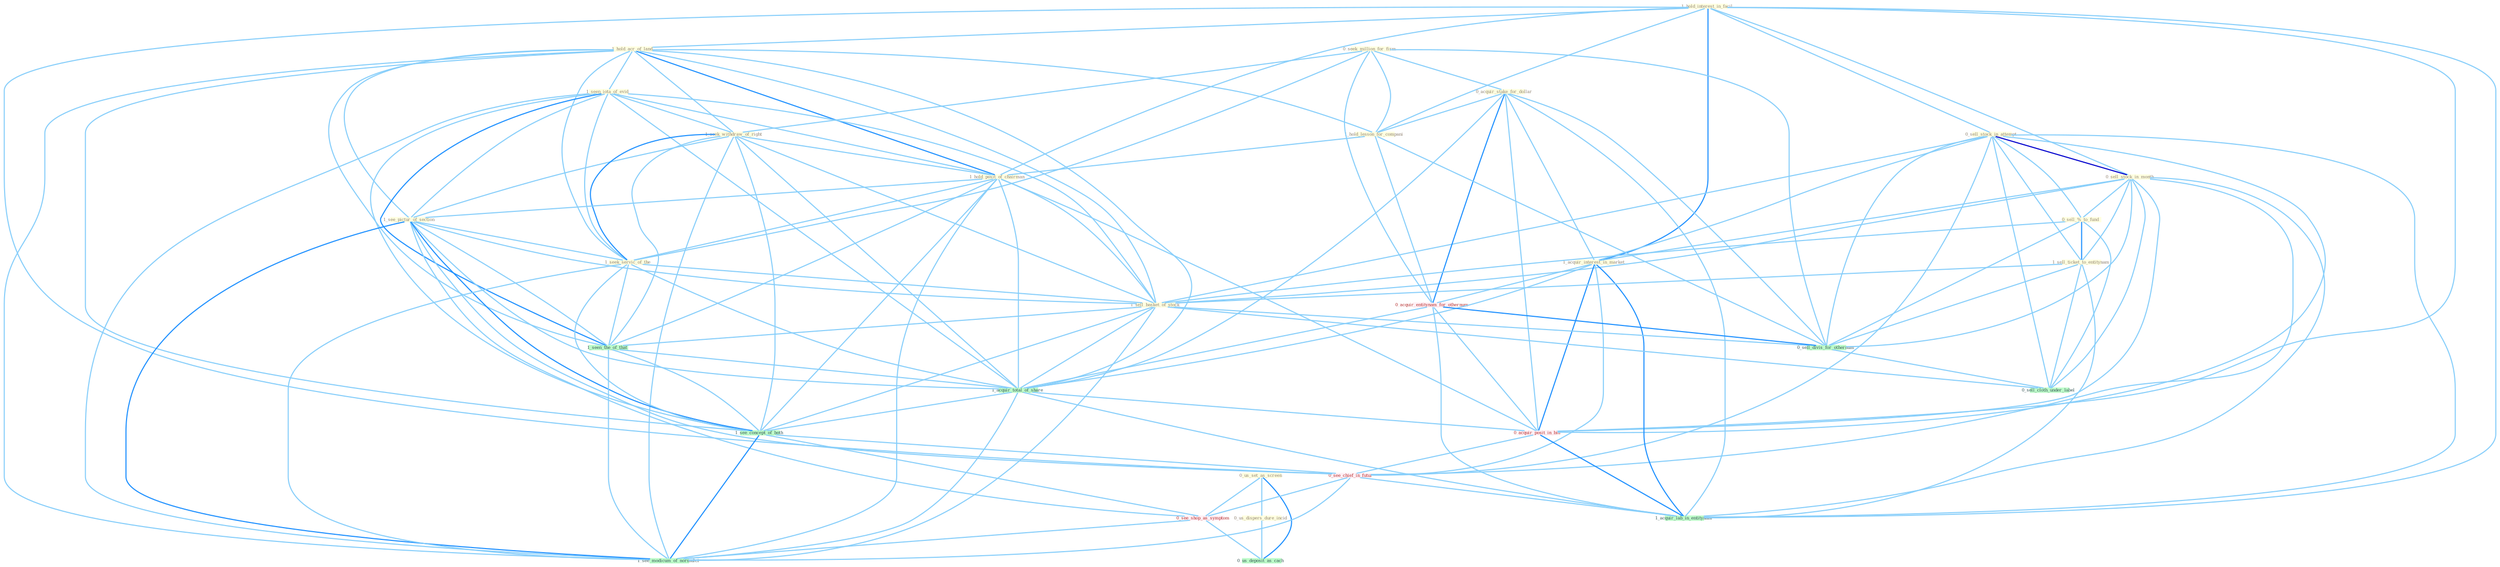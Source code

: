 Graph G{ 
    node
    [shape=polygon,style=filled,width=.5,height=.06,color="#BDFCC9",fixedsize=true,fontsize=4,
    fontcolor="#2f4f4f"];
    {node
    [color="#ffffe0", fontcolor="#8b7d6b"] "1_hold_interest_in_facil " "1_hold_acr_of_land " "0_sell_stock_in_attempt " "0_seek_million_for_firm " "0_sell_stock_in_month " "1_seen_iota_of_evid " "0_acquir_stake_for_dollar " "1_seek_withdraw_of_right " "1_hold_lesson_for_compani " "0_sell_%_to_fund " "1_hold_posit_of_chairman " "1_see_pictur_of_section " "1_acquir_interest_in_market " "0_us_set_as_screen " "0_us_dispers_dure_incid " "1_sell_ticket_to_entitynam " "1_seek_servic_of_the " "1_sell_basket_of_stock "}
{node [color="#fff0f5", fontcolor="#b22222"] "0_acquir_entitynam_for_othernum " "0_acquir_posit_in_bid " "0_see_chief_in_futur " "0_see_shop_as_symptom "}
edge [color="#B0E2FF"];

	"1_hold_interest_in_facil " -- "1_hold_acr_of_land " [w="1", color="#87cefa" ];
	"1_hold_interest_in_facil " -- "0_sell_stock_in_attempt " [w="1", color="#87cefa" ];
	"1_hold_interest_in_facil " -- "0_sell_stock_in_month " [w="1", color="#87cefa" ];
	"1_hold_interest_in_facil " -- "1_hold_lesson_for_compani " [w="1", color="#87cefa" ];
	"1_hold_interest_in_facil " -- "1_hold_posit_of_chairman " [w="1", color="#87cefa" ];
	"1_hold_interest_in_facil " -- "1_acquir_interest_in_market " [w="2", color="#1e90ff" , len=0.8];
	"1_hold_interest_in_facil " -- "0_acquir_posit_in_bid " [w="1", color="#87cefa" ];
	"1_hold_interest_in_facil " -- "0_see_chief_in_futur " [w="1", color="#87cefa" ];
	"1_hold_interest_in_facil " -- "1_acquir_lab_in_entitynam " [w="1", color="#87cefa" ];
	"1_hold_acr_of_land " -- "1_seen_iota_of_evid " [w="1", color="#87cefa" ];
	"1_hold_acr_of_land " -- "1_seek_withdraw_of_right " [w="1", color="#87cefa" ];
	"1_hold_acr_of_land " -- "1_hold_lesson_for_compani " [w="1", color="#87cefa" ];
	"1_hold_acr_of_land " -- "1_hold_posit_of_chairman " [w="2", color="#1e90ff" , len=0.8];
	"1_hold_acr_of_land " -- "1_see_pictur_of_section " [w="1", color="#87cefa" ];
	"1_hold_acr_of_land " -- "1_seek_servic_of_the " [w="1", color="#87cefa" ];
	"1_hold_acr_of_land " -- "1_sell_basket_of_stock " [w="1", color="#87cefa" ];
	"1_hold_acr_of_land " -- "1_seen_the_of_that " [w="1", color="#87cefa" ];
	"1_hold_acr_of_land " -- "1_acquir_total_of_share " [w="1", color="#87cefa" ];
	"1_hold_acr_of_land " -- "1_see_concept_of_both " [w="1", color="#87cefa" ];
	"1_hold_acr_of_land " -- "1_see_modicum_of_normalci " [w="1", color="#87cefa" ];
	"0_sell_stock_in_attempt " -- "0_sell_stock_in_month " [w="3", color="#0000cd" , len=0.6];
	"0_sell_stock_in_attempt " -- "0_sell_%_to_fund " [w="1", color="#87cefa" ];
	"0_sell_stock_in_attempt " -- "1_acquir_interest_in_market " [w="1", color="#87cefa" ];
	"0_sell_stock_in_attempt " -- "1_sell_ticket_to_entitynam " [w="1", color="#87cefa" ];
	"0_sell_stock_in_attempt " -- "1_sell_basket_of_stock " [w="1", color="#87cefa" ];
	"0_sell_stock_in_attempt " -- "0_sell_divis_for_othernum " [w="1", color="#87cefa" ];
	"0_sell_stock_in_attempt " -- "0_sell_cloth_under_label " [w="1", color="#87cefa" ];
	"0_sell_stock_in_attempt " -- "0_acquir_posit_in_bid " [w="1", color="#87cefa" ];
	"0_sell_stock_in_attempt " -- "0_see_chief_in_futur " [w="1", color="#87cefa" ];
	"0_sell_stock_in_attempt " -- "1_acquir_lab_in_entitynam " [w="1", color="#87cefa" ];
	"0_seek_million_for_firm " -- "0_acquir_stake_for_dollar " [w="1", color="#87cefa" ];
	"0_seek_million_for_firm " -- "1_seek_withdraw_of_right " [w="1", color="#87cefa" ];
	"0_seek_million_for_firm " -- "1_hold_lesson_for_compani " [w="1", color="#87cefa" ];
	"0_seek_million_for_firm " -- "1_seek_servic_of_the " [w="1", color="#87cefa" ];
	"0_seek_million_for_firm " -- "0_acquir_entitynam_for_othernum " [w="1", color="#87cefa" ];
	"0_seek_million_for_firm " -- "0_sell_divis_for_othernum " [w="1", color="#87cefa" ];
	"0_sell_stock_in_month " -- "0_sell_%_to_fund " [w="1", color="#87cefa" ];
	"0_sell_stock_in_month " -- "1_acquir_interest_in_market " [w="1", color="#87cefa" ];
	"0_sell_stock_in_month " -- "1_sell_ticket_to_entitynam " [w="1", color="#87cefa" ];
	"0_sell_stock_in_month " -- "1_sell_basket_of_stock " [w="1", color="#87cefa" ];
	"0_sell_stock_in_month " -- "0_sell_divis_for_othernum " [w="1", color="#87cefa" ];
	"0_sell_stock_in_month " -- "0_sell_cloth_under_label " [w="1", color="#87cefa" ];
	"0_sell_stock_in_month " -- "0_acquir_posit_in_bid " [w="1", color="#87cefa" ];
	"0_sell_stock_in_month " -- "0_see_chief_in_futur " [w="1", color="#87cefa" ];
	"0_sell_stock_in_month " -- "1_acquir_lab_in_entitynam " [w="1", color="#87cefa" ];
	"1_seen_iota_of_evid " -- "1_seek_withdraw_of_right " [w="1", color="#87cefa" ];
	"1_seen_iota_of_evid " -- "1_hold_posit_of_chairman " [w="1", color="#87cefa" ];
	"1_seen_iota_of_evid " -- "1_see_pictur_of_section " [w="1", color="#87cefa" ];
	"1_seen_iota_of_evid " -- "1_seek_servic_of_the " [w="1", color="#87cefa" ];
	"1_seen_iota_of_evid " -- "1_sell_basket_of_stock " [w="1", color="#87cefa" ];
	"1_seen_iota_of_evid " -- "1_seen_the_of_that " [w="2", color="#1e90ff" , len=0.8];
	"1_seen_iota_of_evid " -- "1_acquir_total_of_share " [w="1", color="#87cefa" ];
	"1_seen_iota_of_evid " -- "1_see_concept_of_both " [w="1", color="#87cefa" ];
	"1_seen_iota_of_evid " -- "1_see_modicum_of_normalci " [w="1", color="#87cefa" ];
	"0_acquir_stake_for_dollar " -- "1_hold_lesson_for_compani " [w="1", color="#87cefa" ];
	"0_acquir_stake_for_dollar " -- "1_acquir_interest_in_market " [w="1", color="#87cefa" ];
	"0_acquir_stake_for_dollar " -- "0_acquir_entitynam_for_othernum " [w="2", color="#1e90ff" , len=0.8];
	"0_acquir_stake_for_dollar " -- "0_sell_divis_for_othernum " [w="1", color="#87cefa" ];
	"0_acquir_stake_for_dollar " -- "1_acquir_total_of_share " [w="1", color="#87cefa" ];
	"0_acquir_stake_for_dollar " -- "0_acquir_posit_in_bid " [w="1", color="#87cefa" ];
	"0_acquir_stake_for_dollar " -- "1_acquir_lab_in_entitynam " [w="1", color="#87cefa" ];
	"1_seek_withdraw_of_right " -- "1_hold_posit_of_chairman " [w="1", color="#87cefa" ];
	"1_seek_withdraw_of_right " -- "1_see_pictur_of_section " [w="1", color="#87cefa" ];
	"1_seek_withdraw_of_right " -- "1_seek_servic_of_the " [w="2", color="#1e90ff" , len=0.8];
	"1_seek_withdraw_of_right " -- "1_sell_basket_of_stock " [w="1", color="#87cefa" ];
	"1_seek_withdraw_of_right " -- "1_seen_the_of_that " [w="1", color="#87cefa" ];
	"1_seek_withdraw_of_right " -- "1_acquir_total_of_share " [w="1", color="#87cefa" ];
	"1_seek_withdraw_of_right " -- "1_see_concept_of_both " [w="1", color="#87cefa" ];
	"1_seek_withdraw_of_right " -- "1_see_modicum_of_normalci " [w="1", color="#87cefa" ];
	"1_hold_lesson_for_compani " -- "1_hold_posit_of_chairman " [w="1", color="#87cefa" ];
	"1_hold_lesson_for_compani " -- "0_acquir_entitynam_for_othernum " [w="1", color="#87cefa" ];
	"1_hold_lesson_for_compani " -- "0_sell_divis_for_othernum " [w="1", color="#87cefa" ];
	"0_sell_%_to_fund " -- "1_sell_ticket_to_entitynam " [w="2", color="#1e90ff" , len=0.8];
	"0_sell_%_to_fund " -- "1_sell_basket_of_stock " [w="1", color="#87cefa" ];
	"0_sell_%_to_fund " -- "0_sell_divis_for_othernum " [w="1", color="#87cefa" ];
	"0_sell_%_to_fund " -- "0_sell_cloth_under_label " [w="1", color="#87cefa" ];
	"1_hold_posit_of_chairman " -- "1_see_pictur_of_section " [w="1", color="#87cefa" ];
	"1_hold_posit_of_chairman " -- "1_seek_servic_of_the " [w="1", color="#87cefa" ];
	"1_hold_posit_of_chairman " -- "1_sell_basket_of_stock " [w="1", color="#87cefa" ];
	"1_hold_posit_of_chairman " -- "1_seen_the_of_that " [w="1", color="#87cefa" ];
	"1_hold_posit_of_chairman " -- "1_acquir_total_of_share " [w="1", color="#87cefa" ];
	"1_hold_posit_of_chairman " -- "0_acquir_posit_in_bid " [w="1", color="#87cefa" ];
	"1_hold_posit_of_chairman " -- "1_see_concept_of_both " [w="1", color="#87cefa" ];
	"1_hold_posit_of_chairman " -- "1_see_modicum_of_normalci " [w="1", color="#87cefa" ];
	"1_see_pictur_of_section " -- "1_seek_servic_of_the " [w="1", color="#87cefa" ];
	"1_see_pictur_of_section " -- "1_sell_basket_of_stock " [w="1", color="#87cefa" ];
	"1_see_pictur_of_section " -- "1_seen_the_of_that " [w="1", color="#87cefa" ];
	"1_see_pictur_of_section " -- "1_acquir_total_of_share " [w="1", color="#87cefa" ];
	"1_see_pictur_of_section " -- "1_see_concept_of_both " [w="2", color="#1e90ff" , len=0.8];
	"1_see_pictur_of_section " -- "0_see_chief_in_futur " [w="1", color="#87cefa" ];
	"1_see_pictur_of_section " -- "0_see_shop_as_symptom " [w="1", color="#87cefa" ];
	"1_see_pictur_of_section " -- "1_see_modicum_of_normalci " [w="2", color="#1e90ff" , len=0.8];
	"1_acquir_interest_in_market " -- "0_acquir_entitynam_for_othernum " [w="1", color="#87cefa" ];
	"1_acquir_interest_in_market " -- "1_acquir_total_of_share " [w="1", color="#87cefa" ];
	"1_acquir_interest_in_market " -- "0_acquir_posit_in_bid " [w="2", color="#1e90ff" , len=0.8];
	"1_acquir_interest_in_market " -- "0_see_chief_in_futur " [w="1", color="#87cefa" ];
	"1_acquir_interest_in_market " -- "1_acquir_lab_in_entitynam " [w="2", color="#1e90ff" , len=0.8];
	"0_us_set_as_screen " -- "0_us_dispers_dure_incid " [w="1", color="#87cefa" ];
	"0_us_set_as_screen " -- "0_see_shop_as_symptom " [w="1", color="#87cefa" ];
	"0_us_set_as_screen " -- "0_us_deposit_as_cach " [w="2", color="#1e90ff" , len=0.8];
	"0_us_dispers_dure_incid " -- "0_us_deposit_as_cach " [w="1", color="#87cefa" ];
	"1_sell_ticket_to_entitynam " -- "1_sell_basket_of_stock " [w="1", color="#87cefa" ];
	"1_sell_ticket_to_entitynam " -- "0_sell_divis_for_othernum " [w="1", color="#87cefa" ];
	"1_sell_ticket_to_entitynam " -- "0_sell_cloth_under_label " [w="1", color="#87cefa" ];
	"1_sell_ticket_to_entitynam " -- "1_acquir_lab_in_entitynam " [w="1", color="#87cefa" ];
	"1_seek_servic_of_the " -- "1_sell_basket_of_stock " [w="1", color="#87cefa" ];
	"1_seek_servic_of_the " -- "1_seen_the_of_that " [w="1", color="#87cefa" ];
	"1_seek_servic_of_the " -- "1_acquir_total_of_share " [w="1", color="#87cefa" ];
	"1_seek_servic_of_the " -- "1_see_concept_of_both " [w="1", color="#87cefa" ];
	"1_seek_servic_of_the " -- "1_see_modicum_of_normalci " [w="1", color="#87cefa" ];
	"1_sell_basket_of_stock " -- "1_seen_the_of_that " [w="1", color="#87cefa" ];
	"1_sell_basket_of_stock " -- "0_sell_divis_for_othernum " [w="1", color="#87cefa" ];
	"1_sell_basket_of_stock " -- "1_acquir_total_of_share " [w="1", color="#87cefa" ];
	"1_sell_basket_of_stock " -- "0_sell_cloth_under_label " [w="1", color="#87cefa" ];
	"1_sell_basket_of_stock " -- "1_see_concept_of_both " [w="1", color="#87cefa" ];
	"1_sell_basket_of_stock " -- "1_see_modicum_of_normalci " [w="1", color="#87cefa" ];
	"0_acquir_entitynam_for_othernum " -- "0_sell_divis_for_othernum " [w="2", color="#1e90ff" , len=0.8];
	"0_acquir_entitynam_for_othernum " -- "1_acquir_total_of_share " [w="1", color="#87cefa" ];
	"0_acquir_entitynam_for_othernum " -- "0_acquir_posit_in_bid " [w="1", color="#87cefa" ];
	"0_acquir_entitynam_for_othernum " -- "1_acquir_lab_in_entitynam " [w="1", color="#87cefa" ];
	"1_seen_the_of_that " -- "1_acquir_total_of_share " [w="1", color="#87cefa" ];
	"1_seen_the_of_that " -- "1_see_concept_of_both " [w="1", color="#87cefa" ];
	"1_seen_the_of_that " -- "1_see_modicum_of_normalci " [w="1", color="#87cefa" ];
	"0_sell_divis_for_othernum " -- "0_sell_cloth_under_label " [w="1", color="#87cefa" ];
	"1_acquir_total_of_share " -- "0_acquir_posit_in_bid " [w="1", color="#87cefa" ];
	"1_acquir_total_of_share " -- "1_see_concept_of_both " [w="1", color="#87cefa" ];
	"1_acquir_total_of_share " -- "1_acquir_lab_in_entitynam " [w="1", color="#87cefa" ];
	"1_acquir_total_of_share " -- "1_see_modicum_of_normalci " [w="1", color="#87cefa" ];
	"0_acquir_posit_in_bid " -- "0_see_chief_in_futur " [w="1", color="#87cefa" ];
	"0_acquir_posit_in_bid " -- "1_acquir_lab_in_entitynam " [w="2", color="#1e90ff" , len=0.8];
	"1_see_concept_of_both " -- "0_see_chief_in_futur " [w="1", color="#87cefa" ];
	"1_see_concept_of_both " -- "0_see_shop_as_symptom " [w="1", color="#87cefa" ];
	"1_see_concept_of_both " -- "1_see_modicum_of_normalci " [w="2", color="#1e90ff" , len=0.8];
	"0_see_chief_in_futur " -- "0_see_shop_as_symptom " [w="1", color="#87cefa" ];
	"0_see_chief_in_futur " -- "1_acquir_lab_in_entitynam " [w="1", color="#87cefa" ];
	"0_see_chief_in_futur " -- "1_see_modicum_of_normalci " [w="1", color="#87cefa" ];
	"0_see_shop_as_symptom " -- "0_us_deposit_as_cach " [w="1", color="#87cefa" ];
	"0_see_shop_as_symptom " -- "1_see_modicum_of_normalci " [w="1", color="#87cefa" ];
}